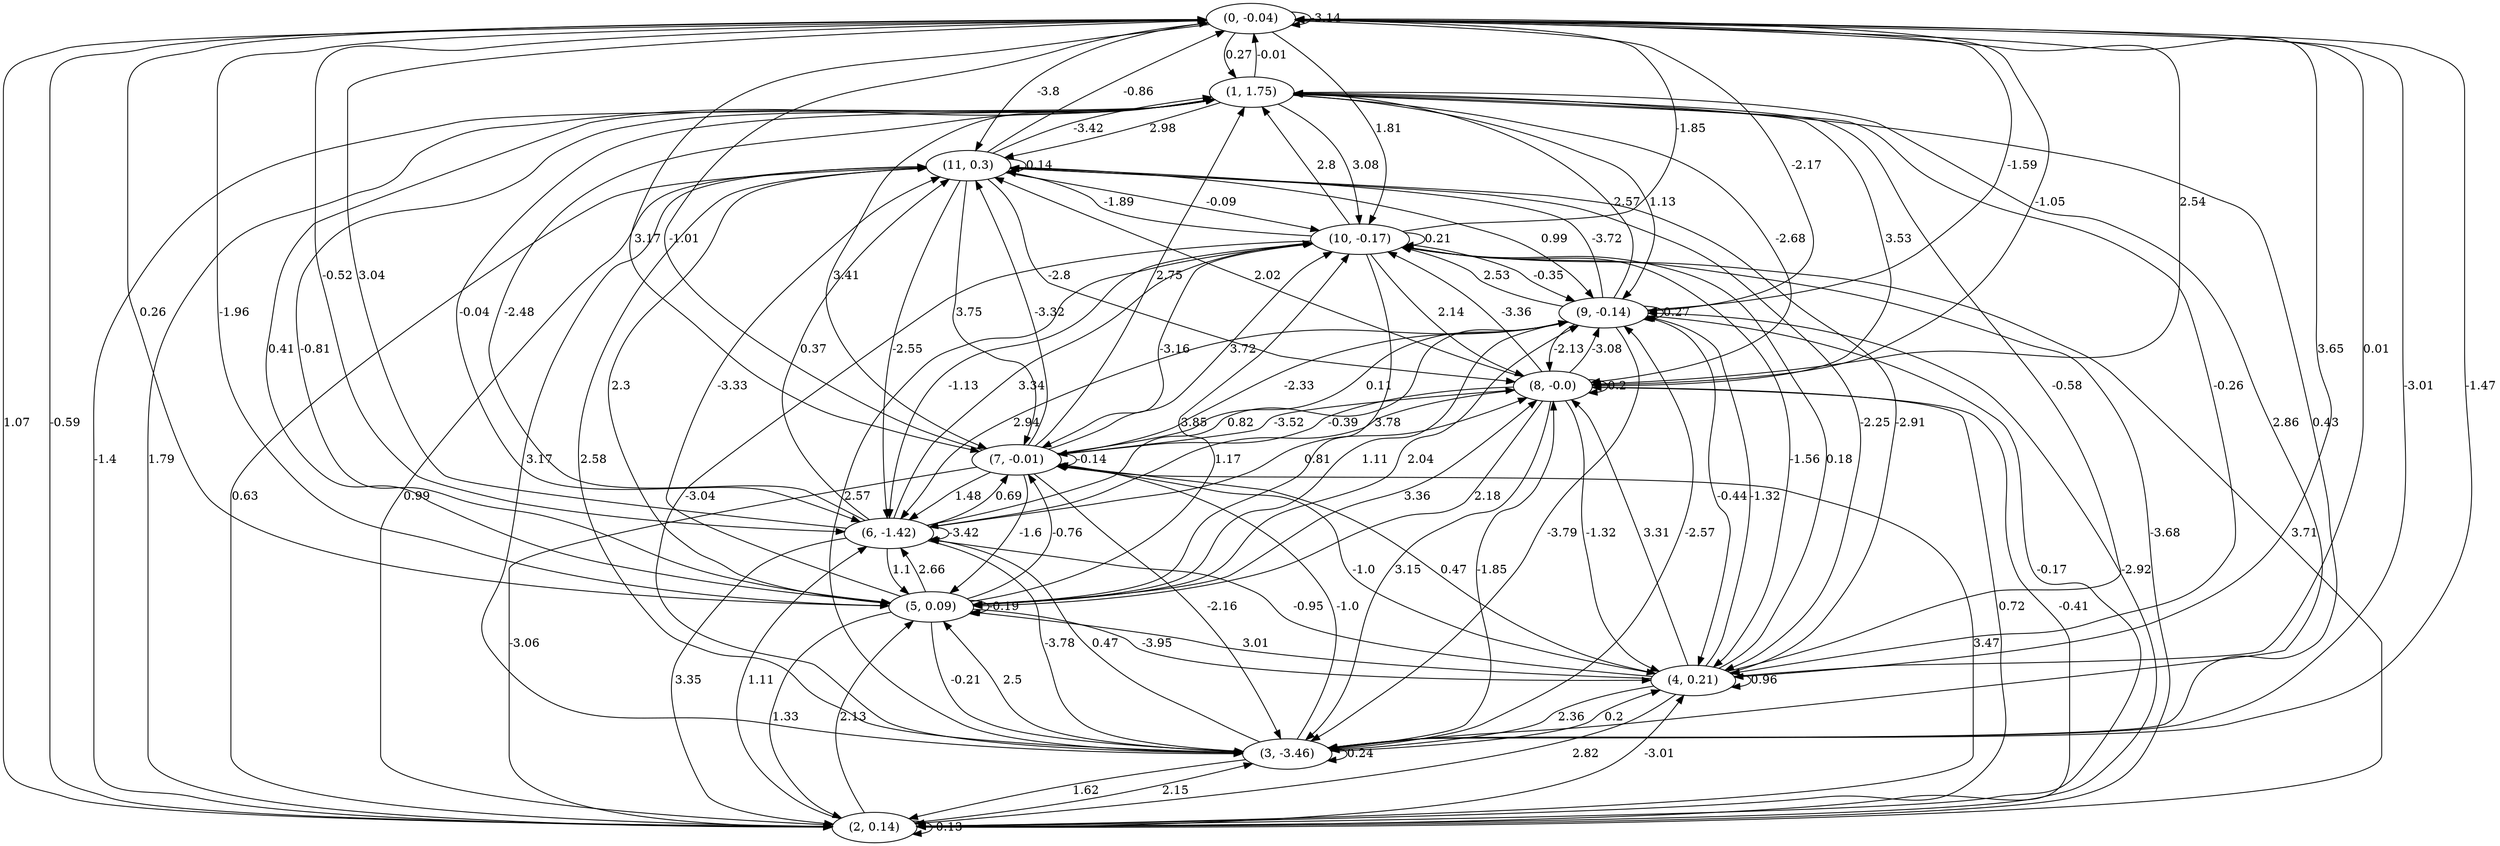 digraph {
    0 [ label = "(0, -0.04)" ]
    1 [ label = "(1, 1.75)" ]
    2 [ label = "(2, 0.14)" ]
    3 [ label = "(3, -3.46)" ]
    4 [ label = "(4, 0.21)" ]
    5 [ label = "(5, 0.09)" ]
    6 [ label = "(6, -1.42)" ]
    7 [ label = "(7, -0.01)" ]
    8 [ label = "(8, -0.0)" ]
    9 [ label = "(9, -0.14)" ]
    10 [ label = "(10, -0.17)" ]
    11 [ label = "(11, 0.3)" ]
    0 -> 0 [ label = "-3.14" ]
    2 -> 2 [ label = "-0.13" ]
    3 -> 3 [ label = "0.24" ]
    4 -> 4 [ label = "0.96" ]
    5 -> 5 [ label = "-0.19" ]
    6 -> 6 [ label = "-3.42" ]
    7 -> 7 [ label = "-0.14" ]
    8 -> 8 [ label = "0.2" ]
    9 -> 9 [ label = "0.27" ]
    10 -> 10 [ label = "0.21" ]
    11 -> 11 [ label = "0.14" ]
    1 -> 0 [ label = "-0.01" ]
    2 -> 0 [ label = "-0.59" ]
    3 -> 0 [ label = "-1.47" ]
    4 -> 0 [ label = "0.01" ]
    5 -> 0 [ label = "0.26" ]
    6 -> 0 [ label = "3.04" ]
    7 -> 0 [ label = "-1.01" ]
    8 -> 0 [ label = "-1.05" ]
    9 -> 0 [ label = "-1.59" ]
    10 -> 0 [ label = "-1.85" ]
    11 -> 0 [ label = "-0.86" ]
    0 -> 1 [ label = "0.27" ]
    2 -> 1 [ label = "1.79" ]
    3 -> 1 [ label = "0.43" ]
    4 -> 1 [ label = "-0.58" ]
    5 -> 1 [ label = "-0.81" ]
    6 -> 1 [ label = "-2.48" ]
    7 -> 1 [ label = "2.75" ]
    8 -> 1 [ label = "3.53" ]
    9 -> 1 [ label = "2.57" ]
    10 -> 1 [ label = "2.8" ]
    11 -> 1 [ label = "-3.42" ]
    0 -> 2 [ label = "1.07" ]
    1 -> 2 [ label = "-1.4" ]
    3 -> 2 [ label = "1.62" ]
    4 -> 2 [ label = "2.82" ]
    5 -> 2 [ label = "1.33" ]
    6 -> 2 [ label = "3.35" ]
    7 -> 2 [ label = "-3.06" ]
    8 -> 2 [ label = "0.72" ]
    9 -> 2 [ label = "-0.17" ]
    10 -> 2 [ label = "-3.68" ]
    11 -> 2 [ label = "0.63" ]
    0 -> 3 [ label = "-3.01" ]
    1 -> 3 [ label = "2.86" ]
    2 -> 3 [ label = "2.15" ]
    4 -> 3 [ label = "2.36" ]
    5 -> 3 [ label = "-0.21" ]
    6 -> 3 [ label = "-3.78" ]
    7 -> 3 [ label = "-2.16" ]
    8 -> 3 [ label = "3.15" ]
    9 -> 3 [ label = "-3.79" ]
    10 -> 3 [ label = "-3.04" ]
    11 -> 3 [ label = "3.17" ]
    0 -> 4 [ label = "3.65" ]
    1 -> 4 [ label = "-0.26" ]
    2 -> 4 [ label = "-3.01" ]
    3 -> 4 [ label = "0.2" ]
    5 -> 4 [ label = "-3.95" ]
    7 -> 4 [ label = "-1.0" ]
    8 -> 4 [ label = "-1.32" ]
    9 -> 4 [ label = "-0.44" ]
    10 -> 4 [ label = "-1.56" ]
    11 -> 4 [ label = "-2.25" ]
    0 -> 5 [ label = "-1.96" ]
    1 -> 5 [ label = "0.41" ]
    2 -> 5 [ label = "2.13" ]
    3 -> 5 [ label = "2.5" ]
    4 -> 5 [ label = "3.01" ]
    6 -> 5 [ label = "1.1" ]
    7 -> 5 [ label = "-1.6" ]
    8 -> 5 [ label = "2.18" ]
    9 -> 5 [ label = "1.11" ]
    10 -> 5 [ label = "3.78" ]
    11 -> 5 [ label = "2.3" ]
    0 -> 6 [ label = "-0.52" ]
    1 -> 6 [ label = "-0.04" ]
    2 -> 6 [ label = "1.11" ]
    3 -> 6 [ label = "0.47" ]
    4 -> 6 [ label = "-0.95" ]
    5 -> 6 [ label = "2.66" ]
    7 -> 6 [ label = "1.48" ]
    8 -> 6 [ label = "1.17" ]
    9 -> 6 [ label = "2.94" ]
    10 -> 6 [ label = "-1.13" ]
    11 -> 6 [ label = "-2.55" ]
    0 -> 7 [ label = "3.17" ]
    1 -> 7 [ label = "3.41" ]
    2 -> 7 [ label = "3.47" ]
    3 -> 7 [ label = "-1.0" ]
    4 -> 7 [ label = "0.47" ]
    5 -> 7 [ label = "-0.76" ]
    6 -> 7 [ label = "0.69" ]
    8 -> 7 [ label = "-0.39" ]
    9 -> 7 [ label = "-2.33" ]
    10 -> 7 [ label = "-3.16" ]
    11 -> 7 [ label = "3.75" ]
    0 -> 8 [ label = "2.54" ]
    1 -> 8 [ label = "-2.68" ]
    2 -> 8 [ label = "-0.41" ]
    3 -> 8 [ label = "-1.85" ]
    4 -> 8 [ label = "3.31" ]
    5 -> 8 [ label = "3.36" ]
    6 -> 8 [ label = "0.81" ]
    7 -> 8 [ label = "-3.52" ]
    9 -> 8 [ label = "-2.13" ]
    10 -> 8 [ label = "2.14" ]
    11 -> 8 [ label = "-2.8" ]
    0 -> 9 [ label = "-2.17" ]
    1 -> 9 [ label = "1.13" ]
    2 -> 9 [ label = "-2.92" ]
    3 -> 9 [ label = "-2.57" ]
    4 -> 9 [ label = "-1.32" ]
    5 -> 9 [ label = "2.04" ]
    6 -> 9 [ label = "0.82" ]
    7 -> 9 [ label = "0.11" ]
    8 -> 9 [ label = "-3.08" ]
    10 -> 9 [ label = "-0.35" ]
    11 -> 9 [ label = "0.99" ]
    0 -> 10 [ label = "1.81" ]
    1 -> 10 [ label = "3.08" ]
    2 -> 10 [ label = "3.71" ]
    3 -> 10 [ label = "2.57" ]
    4 -> 10 [ label = "0.18" ]
    5 -> 10 [ label = "3.85" ]
    6 -> 10 [ label = "3.34" ]
    7 -> 10 [ label = "3.72" ]
    8 -> 10 [ label = "-3.36" ]
    9 -> 10 [ label = "2.53" ]
    11 -> 10 [ label = "-0.09" ]
    0 -> 11 [ label = "-3.8" ]
    1 -> 11 [ label = "2.98" ]
    2 -> 11 [ label = "0.99" ]
    3 -> 11 [ label = "2.58" ]
    4 -> 11 [ label = "-2.91" ]
    5 -> 11 [ label = "-3.33" ]
    6 -> 11 [ label = "0.37" ]
    7 -> 11 [ label = "-3.32" ]
    8 -> 11 [ label = "2.02" ]
    9 -> 11 [ label = "-3.72" ]
    10 -> 11 [ label = "-1.89" ]
}

